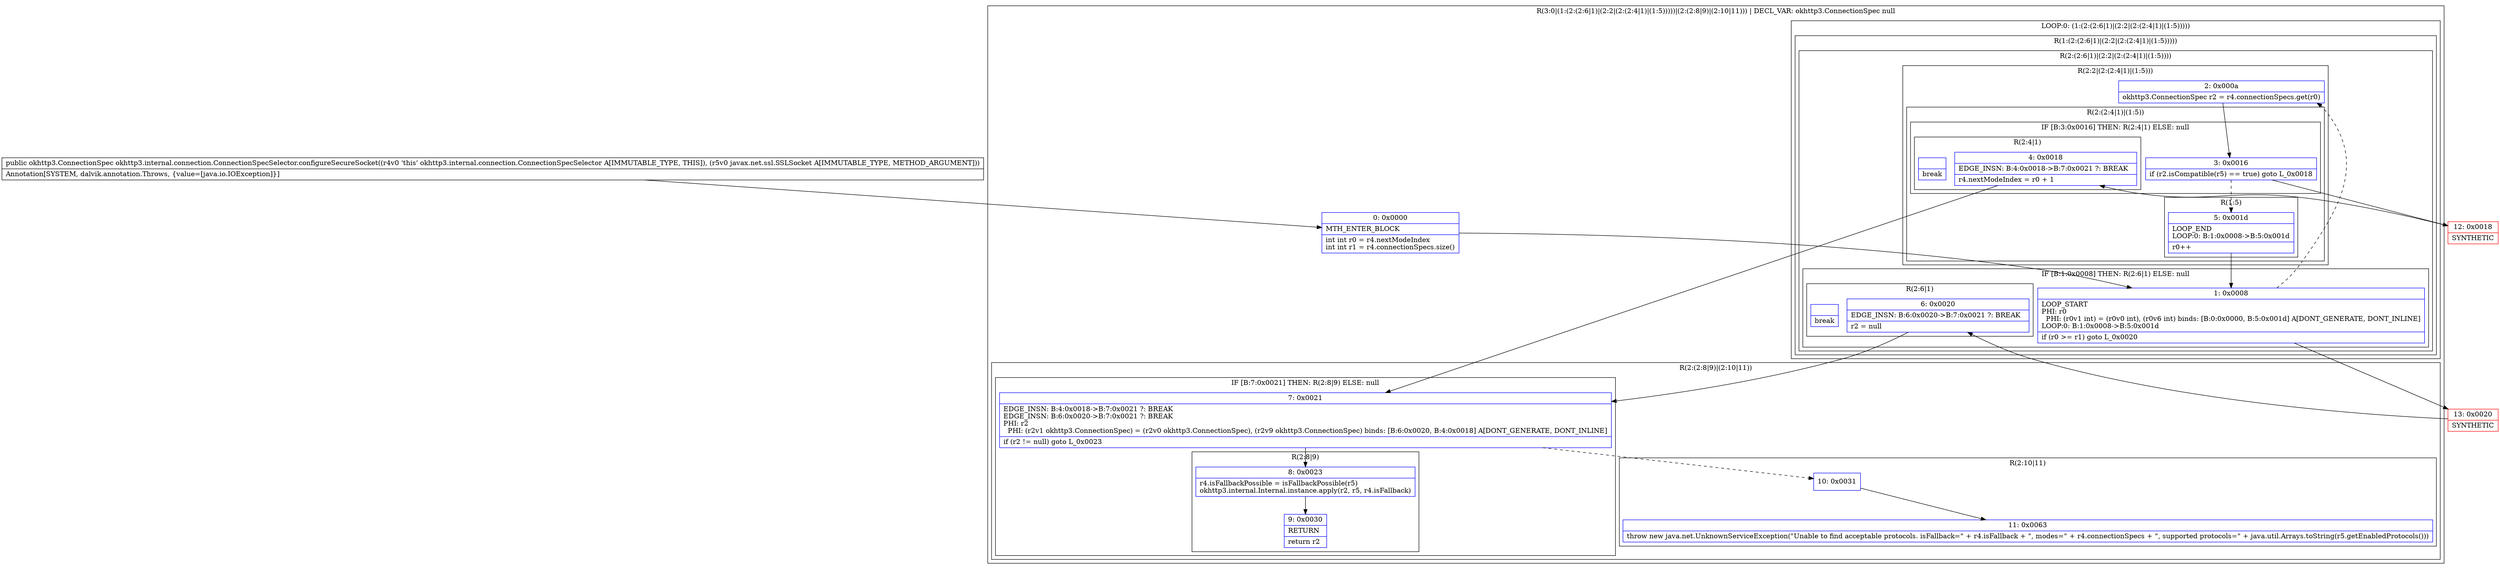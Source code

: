 digraph "CFG forokhttp3.internal.connection.ConnectionSpecSelector.configureSecureSocket(Ljavax\/net\/ssl\/SSLSocket;)Lokhttp3\/ConnectionSpec;" {
subgraph cluster_Region_515172766 {
label = "R(3:0|(1:(2:(2:6|1)|(2:2|(2:(2:4|1)|(1:5)))))|(2:(2:8|9)|(2:10|11))) | DECL_VAR: okhttp3.ConnectionSpec null\l";
node [shape=record,color=blue];
Node_0 [shape=record,label="{0\:\ 0x0000|MTH_ENTER_BLOCK\l|int int r0 = r4.nextModeIndex\lint int r1 = r4.connectionSpecs.size()\l}"];
subgraph cluster_LoopRegion_688384147 {
label = "LOOP:0: (1:(2:(2:6|1)|(2:2|(2:(2:4|1)|(1:5)))))";
node [shape=record,color=blue];
subgraph cluster_Region_1638723658 {
label = "R(1:(2:(2:6|1)|(2:2|(2:(2:4|1)|(1:5)))))";
node [shape=record,color=blue];
subgraph cluster_Region_1635970968 {
label = "R(2:(2:6|1)|(2:2|(2:(2:4|1)|(1:5))))";
node [shape=record,color=blue];
subgraph cluster_IfRegion_546418035 {
label = "IF [B:1:0x0008] THEN: R(2:6|1) ELSE: null";
node [shape=record,color=blue];
Node_1 [shape=record,label="{1\:\ 0x0008|LOOP_START\lPHI: r0 \l  PHI: (r0v1 int) = (r0v0 int), (r0v6 int) binds: [B:0:0x0000, B:5:0x001d] A[DONT_GENERATE, DONT_INLINE]\lLOOP:0: B:1:0x0008\-\>B:5:0x001d\l|if (r0 \>= r1) goto L_0x0020\l}"];
subgraph cluster_Region_923042045 {
label = "R(2:6|1)";
node [shape=record,color=blue];
Node_6 [shape=record,label="{6\:\ 0x0020|EDGE_INSN: B:6:0x0020\-\>B:7:0x0021 ?: BREAK  \l|r2 = null\l}"];
Node_InsnContainer_585525128 [shape=record,label="{|break\l}"];
}
}
subgraph cluster_Region_1694857340 {
label = "R(2:2|(2:(2:4|1)|(1:5)))";
node [shape=record,color=blue];
Node_2 [shape=record,label="{2\:\ 0x000a|okhttp3.ConnectionSpec r2 = r4.connectionSpecs.get(r0)\l}"];
subgraph cluster_Region_875778103 {
label = "R(2:(2:4|1)|(1:5))";
node [shape=record,color=blue];
subgraph cluster_IfRegion_840681563 {
label = "IF [B:3:0x0016] THEN: R(2:4|1) ELSE: null";
node [shape=record,color=blue];
Node_3 [shape=record,label="{3\:\ 0x0016|if (r2.isCompatible(r5) == true) goto L_0x0018\l}"];
subgraph cluster_Region_1556387163 {
label = "R(2:4|1)";
node [shape=record,color=blue];
Node_4 [shape=record,label="{4\:\ 0x0018|EDGE_INSN: B:4:0x0018\-\>B:7:0x0021 ?: BREAK  \l|r4.nextModeIndex = r0 + 1\l}"];
Node_InsnContainer_1142099887 [shape=record,label="{|break\l}"];
}
}
subgraph cluster_Region_1422388619 {
label = "R(1:5)";
node [shape=record,color=blue];
Node_5 [shape=record,label="{5\:\ 0x001d|LOOP_END\lLOOP:0: B:1:0x0008\-\>B:5:0x001d\l|r0++\l}"];
}
}
}
}
}
}
subgraph cluster_Region_1440283266 {
label = "R(2:(2:8|9)|(2:10|11))";
node [shape=record,color=blue];
subgraph cluster_IfRegion_2068097766 {
label = "IF [B:7:0x0021] THEN: R(2:8|9) ELSE: null";
node [shape=record,color=blue];
Node_7 [shape=record,label="{7\:\ 0x0021|EDGE_INSN: B:4:0x0018\-\>B:7:0x0021 ?: BREAK  \lEDGE_INSN: B:6:0x0020\-\>B:7:0x0021 ?: BREAK  \lPHI: r2 \l  PHI: (r2v1 okhttp3.ConnectionSpec) = (r2v0 okhttp3.ConnectionSpec), (r2v9 okhttp3.ConnectionSpec) binds: [B:6:0x0020, B:4:0x0018] A[DONT_GENERATE, DONT_INLINE]\l|if (r2 != null) goto L_0x0023\l}"];
subgraph cluster_Region_393342149 {
label = "R(2:8|9)";
node [shape=record,color=blue];
Node_8 [shape=record,label="{8\:\ 0x0023|r4.isFallbackPossible = isFallbackPossible(r5)\lokhttp3.internal.Internal.instance.apply(r2, r5, r4.isFallback)\l}"];
Node_9 [shape=record,label="{9\:\ 0x0030|RETURN\l|return r2\l}"];
}
}
subgraph cluster_Region_1271134195 {
label = "R(2:10|11)";
node [shape=record,color=blue];
Node_10 [shape=record,label="{10\:\ 0x0031}"];
Node_11 [shape=record,label="{11\:\ 0x0063|throw new java.net.UnknownServiceException(\"Unable to find acceptable protocols. isFallback=\" + r4.isFallback + \", modes=\" + r4.connectionSpecs + \", supported protocols=\" + java.util.Arrays.toString(r5.getEnabledProtocols()))\l}"];
}
}
}
Node_12 [shape=record,color=red,label="{12\:\ 0x0018|SYNTHETIC\l}"];
Node_13 [shape=record,color=red,label="{13\:\ 0x0020|SYNTHETIC\l}"];
MethodNode[shape=record,label="{public okhttp3.ConnectionSpec okhttp3.internal.connection.ConnectionSpecSelector.configureSecureSocket((r4v0 'this' okhttp3.internal.connection.ConnectionSpecSelector A[IMMUTABLE_TYPE, THIS]), (r5v0 javax.net.ssl.SSLSocket A[IMMUTABLE_TYPE, METHOD_ARGUMENT]))  | Annotation[SYSTEM, dalvik.annotation.Throws, \{value=[java.io.IOException]\}]\l}"];
MethodNode -> Node_0;
Node_0 -> Node_1;
Node_1 -> Node_2[style=dashed];
Node_1 -> Node_13;
Node_6 -> Node_7;
Node_2 -> Node_3;
Node_3 -> Node_5[style=dashed];
Node_3 -> Node_12;
Node_4 -> Node_7;
Node_5 -> Node_1;
Node_7 -> Node_8;
Node_7 -> Node_10[style=dashed];
Node_8 -> Node_9;
Node_10 -> Node_11;
Node_12 -> Node_4;
Node_13 -> Node_6;
}

